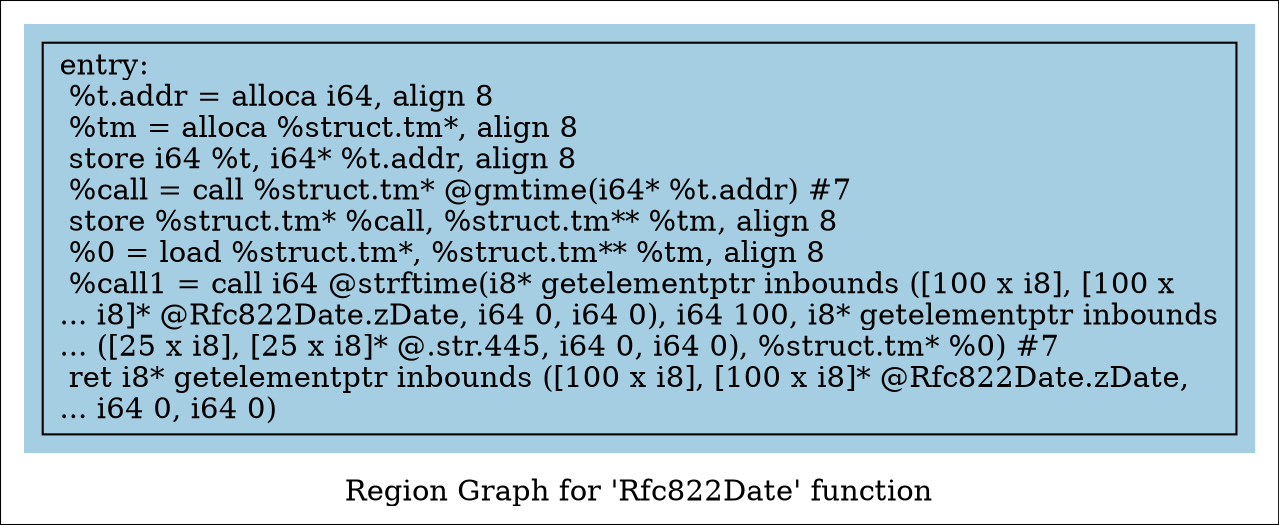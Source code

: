 digraph "Region Graph for 'Rfc822Date' function" {
	label="Region Graph for 'Rfc822Date' function";

	Node0x95e9b0 [shape=record,label="{entry:\l  %t.addr = alloca i64, align 8\l  %tm = alloca %struct.tm*, align 8\l  store i64 %t, i64* %t.addr, align 8\l  %call = call %struct.tm* @gmtime(i64* %t.addr) #7\l  store %struct.tm* %call, %struct.tm** %tm, align 8\l  %0 = load %struct.tm*, %struct.tm** %tm, align 8\l  %call1 = call i64 @strftime(i8* getelementptr inbounds ([100 x i8], [100 x\l... i8]* @Rfc822Date.zDate, i64 0, i64 0), i64 100, i8* getelementptr inbounds\l... ([25 x i8], [25 x i8]* @.str.445, i64 0, i64 0), %struct.tm* %0) #7\l  ret i8* getelementptr inbounds ([100 x i8], [100 x i8]* @Rfc822Date.zDate,\l... i64 0, i64 0)\l}"];
	colorscheme = "paired12"
        subgraph cluster_0x981010 {
          label = "";
          style = filled;
          color = 1
          Node0x95e9b0;
        }
}
